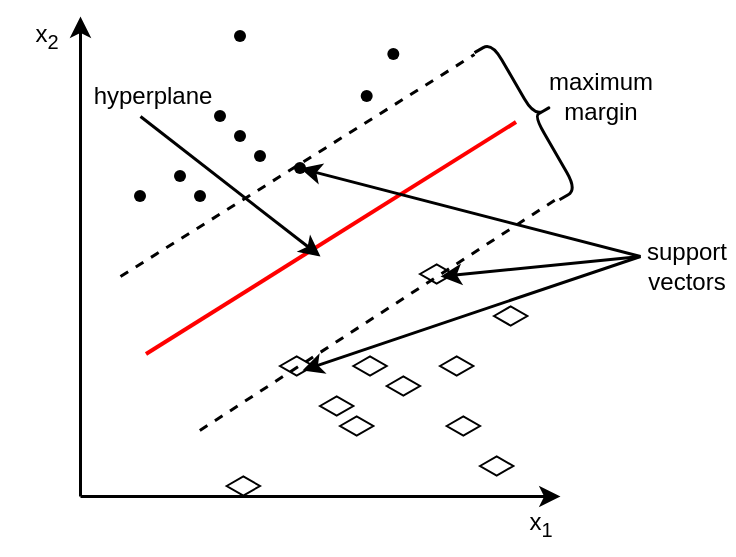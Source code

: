 <mxfile version="21.3.4" type="github">
  <diagram name="Page-1" id="1PYWxoSfhRYYdLAb6n6c">
    <mxGraphModel dx="565" dy="308" grid="1" gridSize="10" guides="1" tooltips="1" connect="1" arrows="1" fold="1" page="1" pageScale="1" pageWidth="827" pageHeight="1169" math="0" shadow="0">
      <root>
        <mxCell id="0" />
        <mxCell id="1" parent="0" />
        <mxCell id="rU74gGc2szAricppZIYW-1" value="" style="endArrow=classic;html=1;rounded=0;strokeWidth=1.5;" edge="1" parent="1">
          <mxGeometry width="50" height="50" relative="1" as="geometry">
            <mxPoint x="240" y="400" as="sourcePoint" />
            <mxPoint x="480" y="400" as="targetPoint" />
          </mxGeometry>
        </mxCell>
        <mxCell id="rU74gGc2szAricppZIYW-2" value="" style="endArrow=classic;html=1;rounded=0;strokeWidth=1.5;" edge="1" parent="1">
          <mxGeometry width="50" height="50" relative="1" as="geometry">
            <mxPoint x="240" y="400" as="sourcePoint" />
            <mxPoint x="240" y="160" as="targetPoint" />
          </mxGeometry>
        </mxCell>
        <mxCell id="rU74gGc2szAricppZIYW-4" value="" style="html=1;whiteSpace=wrap;aspect=fixed;shape=isoRectangle;" vertex="1" parent="1">
          <mxGeometry x="340" y="330" width="16.67" height="10" as="geometry" />
        </mxCell>
        <mxCell id="rU74gGc2szAricppZIYW-6" value="" style="html=1;whiteSpace=wrap;aspect=fixed;shape=isoRectangle;" vertex="1" parent="1">
          <mxGeometry x="360" y="350" width="16.67" height="10" as="geometry" />
        </mxCell>
        <mxCell id="rU74gGc2szAricppZIYW-7" value="" style="html=1;whiteSpace=wrap;aspect=fixed;shape=isoRectangle;" vertex="1" parent="1">
          <mxGeometry x="370" y="360" width="16.67" height="10" as="geometry" />
        </mxCell>
        <mxCell id="rU74gGc2szAricppZIYW-8" value="" style="html=1;whiteSpace=wrap;aspect=fixed;shape=isoRectangle;" vertex="1" parent="1">
          <mxGeometry x="420" y="330" width="16.67" height="10" as="geometry" />
        </mxCell>
        <mxCell id="rU74gGc2szAricppZIYW-9" value="" style="html=1;whiteSpace=wrap;aspect=fixed;shape=isoRectangle;" vertex="1" parent="1">
          <mxGeometry x="376.67" y="330" width="16.67" height="10" as="geometry" />
        </mxCell>
        <mxCell id="rU74gGc2szAricppZIYW-10" value="" style="html=1;whiteSpace=wrap;aspect=fixed;shape=isoRectangle;" vertex="1" parent="1">
          <mxGeometry x="410" y="284" width="16.67" height="10" as="geometry" />
        </mxCell>
        <mxCell id="rU74gGc2szAricppZIYW-11" value="" style="html=1;whiteSpace=wrap;aspect=fixed;shape=isoRectangle;" vertex="1" parent="1">
          <mxGeometry x="393.34" y="340" width="16.67" height="10" as="geometry" />
        </mxCell>
        <mxCell id="rU74gGc2szAricppZIYW-12" value="" style="html=1;whiteSpace=wrap;aspect=fixed;shape=isoRectangle;" vertex="1" parent="1">
          <mxGeometry x="423.33" y="360" width="16.67" height="10" as="geometry" />
        </mxCell>
        <mxCell id="rU74gGc2szAricppZIYW-13" value="" style="html=1;whiteSpace=wrap;aspect=fixed;shape=isoRectangle;" vertex="1" parent="1">
          <mxGeometry x="440" y="380" width="16.67" height="10" as="geometry" />
        </mxCell>
        <mxCell id="rU74gGc2szAricppZIYW-14" value="" style="html=1;whiteSpace=wrap;aspect=fixed;shape=isoRectangle;" vertex="1" parent="1">
          <mxGeometry x="447" y="305" width="16.67" height="10" as="geometry" />
        </mxCell>
        <mxCell id="rU74gGc2szAricppZIYW-15" value="" style="html=1;whiteSpace=wrap;aspect=fixed;shape=isoRectangle;" vertex="1" parent="1">
          <mxGeometry x="313.33" y="390" width="16.67" height="10" as="geometry" />
        </mxCell>
        <mxCell id="rU74gGc2szAricppZIYW-16" value="" style="shape=waypoint;sketch=0;fillStyle=solid;size=6;pointerEvents=1;points=[];fillColor=none;resizable=0;rotatable=0;perimeter=centerPerimeter;snapToPoint=1;" vertex="1" parent="1">
          <mxGeometry x="260" y="240" width="20" height="20" as="geometry" />
        </mxCell>
        <mxCell id="rU74gGc2szAricppZIYW-17" value="" style="shape=waypoint;sketch=0;fillStyle=solid;size=6;pointerEvents=1;points=[];fillColor=none;resizable=0;rotatable=0;perimeter=centerPerimeter;snapToPoint=1;" vertex="1" parent="1">
          <mxGeometry x="290" y="240" width="20" height="20" as="geometry" />
        </mxCell>
        <mxCell id="rU74gGc2szAricppZIYW-18" value="" style="shape=waypoint;sketch=0;fillStyle=solid;size=6;pointerEvents=1;points=[];fillColor=none;resizable=0;rotatable=0;perimeter=centerPerimeter;snapToPoint=1;" vertex="1" parent="1">
          <mxGeometry x="310" y="160" width="20" height="20" as="geometry" />
        </mxCell>
        <mxCell id="rU74gGc2szAricppZIYW-19" value="" style="shape=waypoint;sketch=0;fillStyle=solid;size=6;pointerEvents=1;points=[];fillColor=none;resizable=0;rotatable=0;perimeter=centerPerimeter;snapToPoint=1;" vertex="1" parent="1">
          <mxGeometry x="300" y="200" width="20" height="20" as="geometry" />
        </mxCell>
        <mxCell id="rU74gGc2szAricppZIYW-20" value="" style="shape=waypoint;sketch=0;fillStyle=solid;size=6;pointerEvents=1;points=[];fillColor=none;resizable=0;rotatable=0;perimeter=centerPerimeter;snapToPoint=1;" vertex="1" parent="1">
          <mxGeometry x="310" y="210" width="20" height="20" as="geometry" />
        </mxCell>
        <mxCell id="rU74gGc2szAricppZIYW-21" value="" style="shape=waypoint;sketch=0;fillStyle=solid;size=6;pointerEvents=1;points=[];fillColor=none;resizable=0;rotatable=0;perimeter=centerPerimeter;snapToPoint=1;" vertex="1" parent="1">
          <mxGeometry x="320" y="220" width="20" height="20" as="geometry" />
        </mxCell>
        <mxCell id="rU74gGc2szAricppZIYW-22" value="" style="shape=waypoint;sketch=0;fillStyle=solid;size=6;pointerEvents=1;points=[];fillColor=none;resizable=0;rotatable=0;perimeter=centerPerimeter;snapToPoint=1;" vertex="1" parent="1">
          <mxGeometry x="373.34" y="190" width="20" height="20" as="geometry" />
        </mxCell>
        <mxCell id="rU74gGc2szAricppZIYW-23" value="" style="shape=waypoint;sketch=0;fillStyle=solid;size=6;pointerEvents=1;points=[];fillColor=none;resizable=0;rotatable=0;perimeter=centerPerimeter;snapToPoint=1;" vertex="1" parent="1">
          <mxGeometry x="386.67" y="169" width="20" height="20" as="geometry" />
        </mxCell>
        <mxCell id="rU74gGc2szAricppZIYW-24" value="" style="shape=waypoint;sketch=0;fillStyle=solid;size=6;pointerEvents=1;points=[];fillColor=none;resizable=0;rotatable=0;perimeter=centerPerimeter;snapToPoint=1;" vertex="1" parent="1">
          <mxGeometry x="280" y="230" width="20" height="20" as="geometry" />
        </mxCell>
        <mxCell id="rU74gGc2szAricppZIYW-25" value="" style="shape=waypoint;sketch=0;fillStyle=solid;size=6;pointerEvents=1;points=[];fillColor=none;resizable=0;rotatable=0;perimeter=centerPerimeter;snapToPoint=1;" vertex="1" parent="1">
          <mxGeometry x="340" y="226" width="20" height="20" as="geometry" />
        </mxCell>
        <mxCell id="rU74gGc2szAricppZIYW-27" value="" style="endArrow=none;html=1;rounded=0;dashed=1;strokeWidth=1.5;" edge="1" parent="1">
          <mxGeometry width="50" height="50" relative="1" as="geometry">
            <mxPoint x="260" y="290" as="sourcePoint" />
            <mxPoint x="437" y="179" as="targetPoint" />
          </mxGeometry>
        </mxCell>
        <mxCell id="rU74gGc2szAricppZIYW-28" value="" style="endArrow=none;html=1;rounded=0;strokeColor=#FF0000;strokeWidth=2;" edge="1" parent="1">
          <mxGeometry width="50" height="50" relative="1" as="geometry">
            <mxPoint x="273" y="329" as="sourcePoint" />
            <mxPoint x="458" y="213" as="targetPoint" />
          </mxGeometry>
        </mxCell>
        <mxCell id="rU74gGc2szAricppZIYW-30" value="" style="endArrow=none;html=1;rounded=0;exitX=0.58;exitY=0.5;exitDx=0;exitDy=0;exitPerimeter=0;dashed=1;strokeWidth=1.5;" edge="1" parent="1">
          <mxGeometry width="50" height="50" relative="1" as="geometry">
            <mxPoint x="299.669" y="367" as="sourcePoint" />
            <mxPoint x="480" y="250" as="targetPoint" />
          </mxGeometry>
        </mxCell>
        <mxCell id="rU74gGc2szAricppZIYW-32" value="" style="shape=curlyBracket;whiteSpace=wrap;html=1;rounded=1;flipH=1;labelPosition=right;verticalLabelPosition=middle;align=left;verticalAlign=middle;rotation=-30;strokeWidth=1.5;" vertex="1" parent="1">
          <mxGeometry x="456.92" y="167.35" width="20" height="84.99" as="geometry" />
        </mxCell>
        <mxCell id="rU74gGc2szAricppZIYW-36" value="maximum&lt;br&gt;margin" style="rounded=0;whiteSpace=wrap;html=1;strokeColor=none;fillColor=none;" vertex="1" parent="1">
          <mxGeometry x="476.92" y="180" width="46.92" height="40" as="geometry" />
        </mxCell>
        <mxCell id="rU74gGc2szAricppZIYW-37" value="" style="endArrow=classic;html=1;rounded=0;strokeWidth=1.5;" edge="1" parent="1" target="rU74gGc2szAricppZIYW-25">
          <mxGeometry width="50" height="50" relative="1" as="geometry">
            <mxPoint x="520" y="280" as="sourcePoint" />
            <mxPoint x="440" y="350" as="targetPoint" />
          </mxGeometry>
        </mxCell>
        <mxCell id="rU74gGc2szAricppZIYW-38" value="" style="endArrow=classic;html=1;rounded=0;strokeWidth=1.5;" edge="1" parent="1">
          <mxGeometry width="50" height="50" relative="1" as="geometry">
            <mxPoint x="520" y="280" as="sourcePoint" />
            <mxPoint x="420" y="290" as="targetPoint" />
          </mxGeometry>
        </mxCell>
        <mxCell id="rU74gGc2szAricppZIYW-39" value="" style="endArrow=classic;html=1;rounded=0;entryX=0.66;entryY=0.7;entryDx=0;entryDy=0;entryPerimeter=0;strokeWidth=1.5;" edge="1" parent="1" target="rU74gGc2szAricppZIYW-4">
          <mxGeometry width="50" height="50" relative="1" as="geometry">
            <mxPoint x="520" y="280" as="sourcePoint" />
            <mxPoint x="440" y="350" as="targetPoint" />
          </mxGeometry>
        </mxCell>
        <mxCell id="rU74gGc2szAricppZIYW-40" value="support vectors" style="rounded=0;whiteSpace=wrap;html=1;strokeColor=none;fillColor=none;" vertex="1" parent="1">
          <mxGeometry x="520" y="270" width="46.92" height="30" as="geometry" />
        </mxCell>
        <mxCell id="rU74gGc2szAricppZIYW-41" value="x&lt;sub&gt;1&lt;/sub&gt;" style="rounded=0;whiteSpace=wrap;html=1;strokeColor=none;fillColor=none;" vertex="1" parent="1">
          <mxGeometry x="446.92" y="399" width="46.92" height="30" as="geometry" />
        </mxCell>
        <mxCell id="rU74gGc2szAricppZIYW-43" value="x&lt;sub&gt;2&lt;/sub&gt;" style="rounded=0;whiteSpace=wrap;html=1;strokeColor=none;fillColor=none;" vertex="1" parent="1">
          <mxGeometry x="200.0" y="155" width="46.92" height="30" as="geometry" />
        </mxCell>
        <mxCell id="rU74gGc2szAricppZIYW-44" value="" style="endArrow=classic;html=1;rounded=0;strokeWidth=1.5;" edge="1" parent="1">
          <mxGeometry width="50" height="50" relative="1" as="geometry">
            <mxPoint x="270" y="210" as="sourcePoint" />
            <mxPoint x="360" y="280" as="targetPoint" />
          </mxGeometry>
        </mxCell>
        <mxCell id="rU74gGc2szAricppZIYW-45" value="hyperplane" style="rounded=0;whiteSpace=wrap;html=1;strokeColor=none;fillColor=none;" vertex="1" parent="1">
          <mxGeometry x="253.08" y="180" width="46.92" height="40" as="geometry" />
        </mxCell>
      </root>
    </mxGraphModel>
  </diagram>
</mxfile>
